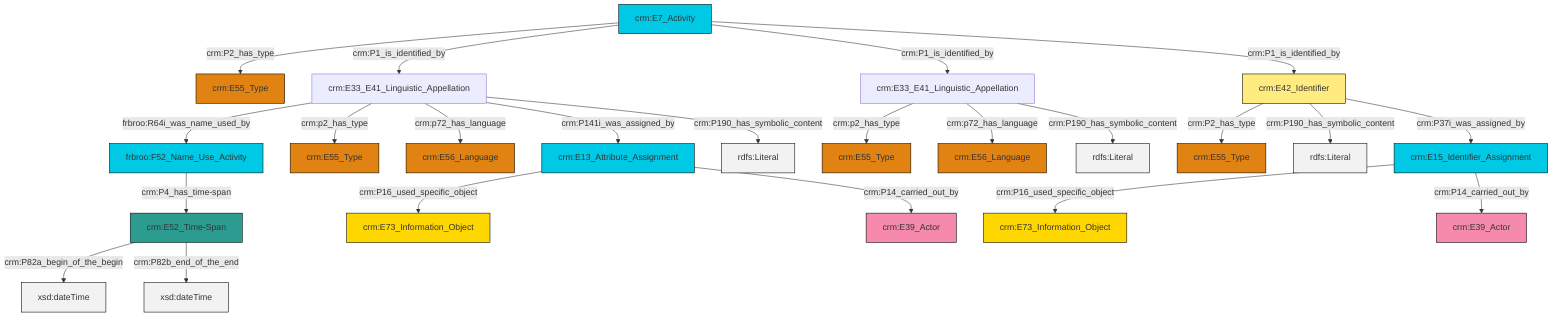 graph TD
classDef Literal fill:#f2f2f2,stroke:#000000;
classDef CRM_Entity fill:#FFFFFF,stroke:#000000;
classDef Temporal_Entity fill:#00C9E6, stroke:#000000;
classDef Type fill:#E18312, stroke:#000000;
classDef Time-Span fill:#2C9C91, stroke:#000000;
classDef Appellation fill:#FFEB7F, stroke:#000000;
classDef Place fill:#008836, stroke:#000000;
classDef Persistent_Item fill:#B266B2, stroke:#000000;
classDef Conceptual_Object fill:#FFD700, stroke:#000000;
classDef Physical_Thing fill:#D2B48C, stroke:#000000;
classDef Actor fill:#f58aad, stroke:#000000;
classDef PC_Classes fill:#4ce600, stroke:#000000;
classDef Multi fill:#cccccc,stroke:#000000;

2["crm:E7_Activity"]:::Temporal_Entity -->|crm:P2_has_type| 3["crm:E55_Type"]:::Type
4["crm:E13_Attribute_Assignment"]:::Temporal_Entity -->|crm:P16_used_specific_object| 5["crm:E73_Information_Object"]:::Conceptual_Object
6["crm:E33_E41_Linguistic_Appellation"]:::Default -->|crm:p2_has_type| 7["crm:E55_Type"]:::Type
15["crm:E42_Identifier"]:::Appellation -->|crm:P2_has_type| 16["crm:E55_Type"]:::Type
4["crm:E13_Attribute_Assignment"]:::Temporal_Entity -->|crm:P14_carried_out_by| 18["crm:E39_Actor"]:::Actor
13["crm:E33_E41_Linguistic_Appellation"]:::Default -->|frbroo:R64i_was_name_used_by| 8["frbroo:F52_Name_Use_Activity"]:::Temporal_Entity
8["frbroo:F52_Name_Use_Activity"]:::Temporal_Entity -->|crm:P4_has_time-span| 26["crm:E52_Time-Span"]:::Time-Span
26["crm:E52_Time-Span"]:::Time-Span -->|crm:P82a_begin_of_the_begin| 27[xsd:dateTime]:::Literal
26["crm:E52_Time-Span"]:::Time-Span -->|crm:P82b_end_of_the_end| 28[xsd:dateTime]:::Literal
11["crm:E15_Identifier_Assignment"]:::Temporal_Entity -->|crm:P16_used_specific_object| 21["crm:E73_Information_Object"]:::Conceptual_Object
13["crm:E33_E41_Linguistic_Appellation"]:::Default -->|crm:p2_has_type| 24["crm:E55_Type"]:::Type
2["crm:E7_Activity"]:::Temporal_Entity -->|crm:P1_is_identified_by| 13["crm:E33_E41_Linguistic_Appellation"]:::Default
6["crm:E33_E41_Linguistic_Appellation"]:::Default -->|crm:p72_has_language| 0["crm:E56_Language"]:::Type
15["crm:E42_Identifier"]:::Appellation -->|crm:P190_has_symbolic_content| 31[rdfs:Literal]:::Literal
2["crm:E7_Activity"]:::Temporal_Entity -->|crm:P1_is_identified_by| 6["crm:E33_E41_Linguistic_Appellation"]:::Default
13["crm:E33_E41_Linguistic_Appellation"]:::Default -->|crm:p72_has_language| 19["crm:E56_Language"]:::Type
6["crm:E33_E41_Linguistic_Appellation"]:::Default -->|crm:P190_has_symbolic_content| 34[rdfs:Literal]:::Literal
13["crm:E33_E41_Linguistic_Appellation"]:::Default -->|crm:P141i_was_assigned_by| 4["crm:E13_Attribute_Assignment"]:::Temporal_Entity
13["crm:E33_E41_Linguistic_Appellation"]:::Default -->|crm:P190_has_symbolic_content| 38[rdfs:Literal]:::Literal
11["crm:E15_Identifier_Assignment"]:::Temporal_Entity -->|crm:P14_carried_out_by| 39["crm:E39_Actor"]:::Actor
15["crm:E42_Identifier"]:::Appellation -->|crm:P37i_was_assigned_by| 11["crm:E15_Identifier_Assignment"]:::Temporal_Entity
2["crm:E7_Activity"]:::Temporal_Entity -->|crm:P1_is_identified_by| 15["crm:E42_Identifier"]:::Appellation